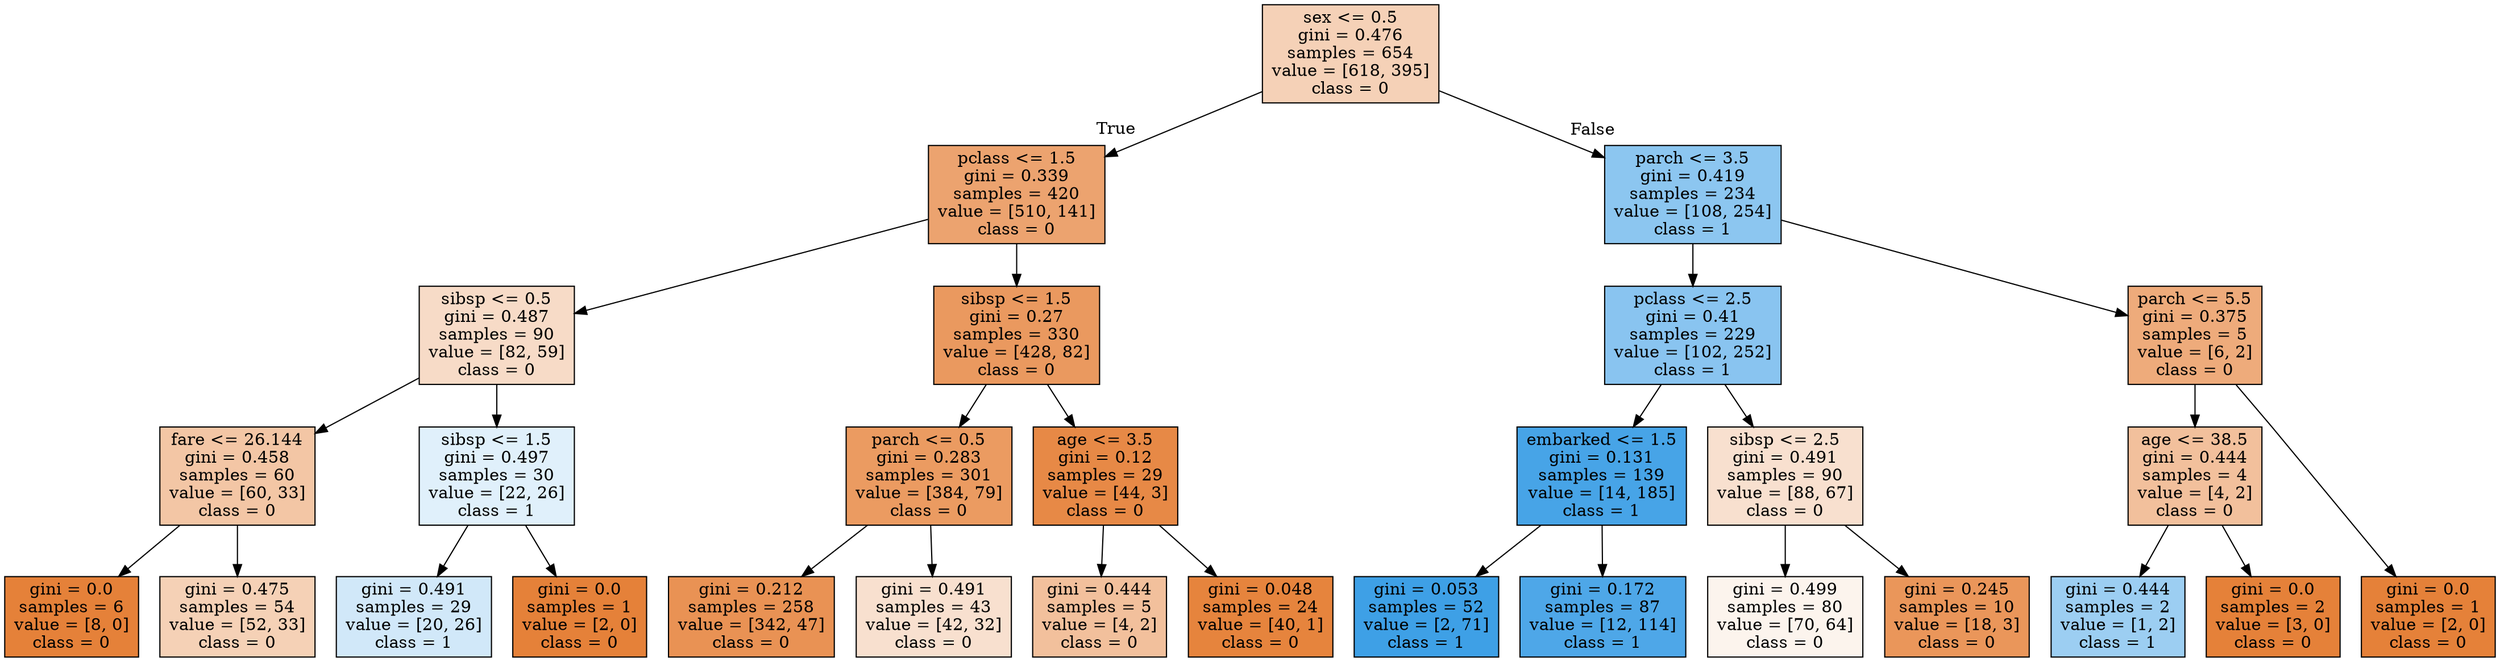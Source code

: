 digraph Tree {
node [shape=box, style="filled", color="black"] ;
graph [ranksep=equally, splines=polyline] ;
0 [label="sex <= 0.5\ngini = 0.476\nsamples = 654\nvalue = [618, 395]\nclass = 0", fillcolor="#e581395c"] ;
1 [label="pclass <= 1.5\ngini = 0.339\nsamples = 420\nvalue = [510, 141]\nclass = 0", fillcolor="#e58139b9"] ;
0 -> 1 [labeldistance=2.5, labelangle=45, headlabel="True"] ;
2 [label="sibsp <= 0.5\ngini = 0.487\nsamples = 90\nvalue = [82, 59]\nclass = 0", fillcolor="#e5813948"] ;
1 -> 2 ;
3 [label="fare <= 26.144\ngini = 0.458\nsamples = 60\nvalue = [60, 33]\nclass = 0", fillcolor="#e5813973"] ;
2 -> 3 ;
4 [label="gini = 0.0\nsamples = 6\nvalue = [8, 0]\nclass = 0", fillcolor="#e58139ff"] ;
3 -> 4 ;
5 [label="gini = 0.475\nsamples = 54\nvalue = [52, 33]\nclass = 0", fillcolor="#e581395d"] ;
3 -> 5 ;
6 [label="sibsp <= 1.5\ngini = 0.497\nsamples = 30\nvalue = [22, 26]\nclass = 1", fillcolor="#399de527"] ;
2 -> 6 ;
7 [label="gini = 0.491\nsamples = 29\nvalue = [20, 26]\nclass = 1", fillcolor="#399de53b"] ;
6 -> 7 ;
8 [label="gini = 0.0\nsamples = 1\nvalue = [2, 0]\nclass = 0", fillcolor="#e58139ff"] ;
6 -> 8 ;
9 [label="sibsp <= 1.5\ngini = 0.27\nsamples = 330\nvalue = [428, 82]\nclass = 0", fillcolor="#e58139ce"] ;
1 -> 9 ;
10 [label="parch <= 0.5\ngini = 0.283\nsamples = 301\nvalue = [384, 79]\nclass = 0", fillcolor="#e58139cb"] ;
9 -> 10 ;
11 [label="gini = 0.212\nsamples = 258\nvalue = [342, 47]\nclass = 0", fillcolor="#e58139dc"] ;
10 -> 11 ;
12 [label="gini = 0.491\nsamples = 43\nvalue = [42, 32]\nclass = 0", fillcolor="#e581393d"] ;
10 -> 12 ;
13 [label="age <= 3.5\ngini = 0.12\nsamples = 29\nvalue = [44, 3]\nclass = 0", fillcolor="#e58139ee"] ;
9 -> 13 ;
14 [label="gini = 0.444\nsamples = 5\nvalue = [4, 2]\nclass = 0", fillcolor="#e581397f"] ;
13 -> 14 ;
15 [label="gini = 0.048\nsamples = 24\nvalue = [40, 1]\nclass = 0", fillcolor="#e58139f9"] ;
13 -> 15 ;
16 [label="parch <= 3.5\ngini = 0.419\nsamples = 234\nvalue = [108, 254]\nclass = 1", fillcolor="#399de593"] ;
0 -> 16 [labeldistance=2.5, labelangle=-45, headlabel="False"] ;
17 [label="pclass <= 2.5\ngini = 0.41\nsamples = 229\nvalue = [102, 252]\nclass = 1", fillcolor="#399de598"] ;
16 -> 17 ;
18 [label="embarked <= 1.5\ngini = 0.131\nsamples = 139\nvalue = [14, 185]\nclass = 1", fillcolor="#399de5ec"] ;
17 -> 18 ;
19 [label="gini = 0.053\nsamples = 52\nvalue = [2, 71]\nclass = 1", fillcolor="#399de5f8"] ;
18 -> 19 ;
20 [label="gini = 0.172\nsamples = 87\nvalue = [12, 114]\nclass = 1", fillcolor="#399de5e4"] ;
18 -> 20 ;
21 [label="sibsp <= 2.5\ngini = 0.491\nsamples = 90\nvalue = [88, 67]\nclass = 0", fillcolor="#e581393d"] ;
17 -> 21 ;
22 [label="gini = 0.499\nsamples = 80\nvalue = [70, 64]\nclass = 0", fillcolor="#e5813916"] ;
21 -> 22 ;
23 [label="gini = 0.245\nsamples = 10\nvalue = [18, 3]\nclass = 0", fillcolor="#e58139d4"] ;
21 -> 23 ;
24 [label="parch <= 5.5\ngini = 0.375\nsamples = 5\nvalue = [6, 2]\nclass = 0", fillcolor="#e58139aa"] ;
16 -> 24 ;
25 [label="age <= 38.5\ngini = 0.444\nsamples = 4\nvalue = [4, 2]\nclass = 0", fillcolor="#e581397f"] ;
24 -> 25 ;
26 [label="gini = 0.444\nsamples = 2\nvalue = [1, 2]\nclass = 1", fillcolor="#399de57f"] ;
25 -> 26 ;
27 [label="gini = 0.0\nsamples = 2\nvalue = [3, 0]\nclass = 0", fillcolor="#e58139ff"] ;
25 -> 27 ;
28 [label="gini = 0.0\nsamples = 1\nvalue = [2, 0]\nclass = 0", fillcolor="#e58139ff"] ;
24 -> 28 ;
{rank=same ; 0} ;
{rank=same ; 1; 16} ;
{rank=same ; 2; 9; 17; 24} ;
{rank=same ; 3; 6; 10; 13; 18; 21; 25} ;
{rank=same ; 4; 5; 7; 8; 11; 12; 14; 15; 19; 20; 22; 23; 26; 27; 28} ;
}